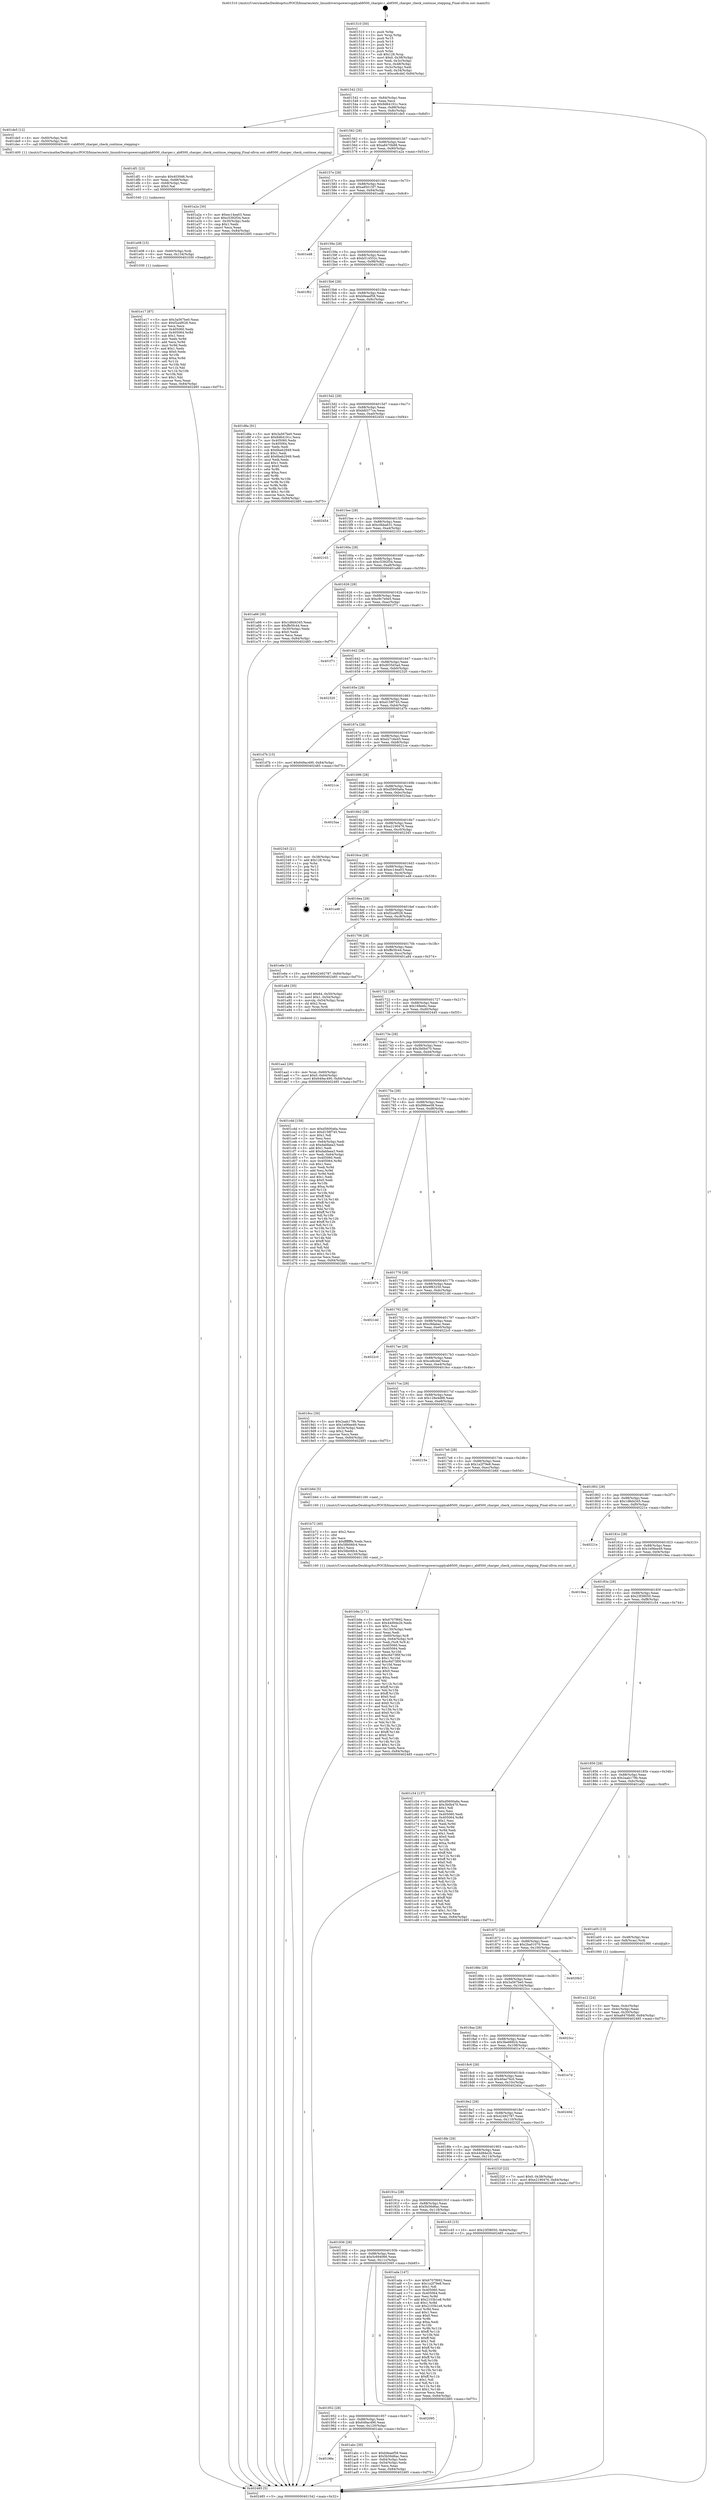 digraph "0x401510" {
  label = "0x401510 (/mnt/c/Users/mathe/Desktop/tcc/POCII/binaries/extr_linuxdriverspowersupplyab8500_charger.c_ab8500_charger_check_continue_stepping_Final-ollvm.out::main(0))"
  labelloc = "t"
  node[shape=record]

  Entry [label="",width=0.3,height=0.3,shape=circle,fillcolor=black,style=filled]
  "0x401542" [label="{
     0x401542 [32]\l
     | [instrs]\l
     &nbsp;&nbsp;0x401542 \<+6\>: mov -0x84(%rbp),%eax\l
     &nbsp;&nbsp;0x401548 \<+2\>: mov %eax,%ecx\l
     &nbsp;&nbsp;0x40154a \<+6\>: sub $0x9d64191c,%ecx\l
     &nbsp;&nbsp;0x401550 \<+6\>: mov %eax,-0x88(%rbp)\l
     &nbsp;&nbsp;0x401556 \<+6\>: mov %ecx,-0x8c(%rbp)\l
     &nbsp;&nbsp;0x40155c \<+6\>: je 0000000000401de5 \<main+0x8d5\>\l
  }"]
  "0x401de5" [label="{
     0x401de5 [12]\l
     | [instrs]\l
     &nbsp;&nbsp;0x401de5 \<+4\>: mov -0x60(%rbp),%rdi\l
     &nbsp;&nbsp;0x401de9 \<+3\>: mov -0x50(%rbp),%esi\l
     &nbsp;&nbsp;0x401dec \<+5\>: call 0000000000401400 \<ab8500_charger_check_continue_stepping\>\l
     | [calls]\l
     &nbsp;&nbsp;0x401400 \{1\} (/mnt/c/Users/mathe/Desktop/tcc/POCII/binaries/extr_linuxdriverspowersupplyab8500_charger.c_ab8500_charger_check_continue_stepping_Final-ollvm.out::ab8500_charger_check_continue_stepping)\l
  }"]
  "0x401562" [label="{
     0x401562 [28]\l
     | [instrs]\l
     &nbsp;&nbsp;0x401562 \<+5\>: jmp 0000000000401567 \<main+0x57\>\l
     &nbsp;&nbsp;0x401567 \<+6\>: mov -0x88(%rbp),%eax\l
     &nbsp;&nbsp;0x40156d \<+5\>: sub $0xa8470b88,%eax\l
     &nbsp;&nbsp;0x401572 \<+6\>: mov %eax,-0x90(%rbp)\l
     &nbsp;&nbsp;0x401578 \<+6\>: je 0000000000401a2a \<main+0x51a\>\l
  }"]
  Exit [label="",width=0.3,height=0.3,shape=circle,fillcolor=black,style=filled,peripheries=2]
  "0x401a2a" [label="{
     0x401a2a [30]\l
     | [instrs]\l
     &nbsp;&nbsp;0x401a2a \<+5\>: mov $0xec14ea03,%eax\l
     &nbsp;&nbsp;0x401a2f \<+5\>: mov $0xc5392f34,%ecx\l
     &nbsp;&nbsp;0x401a34 \<+3\>: mov -0x30(%rbp),%edx\l
     &nbsp;&nbsp;0x401a37 \<+3\>: cmp $0x1,%edx\l
     &nbsp;&nbsp;0x401a3a \<+3\>: cmovl %ecx,%eax\l
     &nbsp;&nbsp;0x401a3d \<+6\>: mov %eax,-0x84(%rbp)\l
     &nbsp;&nbsp;0x401a43 \<+5\>: jmp 0000000000402485 \<main+0xf75\>\l
  }"]
  "0x40157e" [label="{
     0x40157e [28]\l
     | [instrs]\l
     &nbsp;&nbsp;0x40157e \<+5\>: jmp 0000000000401583 \<main+0x73\>\l
     &nbsp;&nbsp;0x401583 \<+6\>: mov -0x88(%rbp),%eax\l
     &nbsp;&nbsp;0x401589 \<+5\>: sub $0xa85015f7,%eax\l
     &nbsp;&nbsp;0x40158e \<+6\>: mov %eax,-0x94(%rbp)\l
     &nbsp;&nbsp;0x401594 \<+6\>: je 0000000000401ed8 \<main+0x9c8\>\l
  }"]
  "0x401e17" [label="{
     0x401e17 [87]\l
     | [instrs]\l
     &nbsp;&nbsp;0x401e17 \<+5\>: mov $0x3a567be0,%eax\l
     &nbsp;&nbsp;0x401e1c \<+5\>: mov $0xf2a4f028,%esi\l
     &nbsp;&nbsp;0x401e21 \<+2\>: xor %ecx,%ecx\l
     &nbsp;&nbsp;0x401e23 \<+7\>: mov 0x405060,%edx\l
     &nbsp;&nbsp;0x401e2a \<+8\>: mov 0x405064,%r8d\l
     &nbsp;&nbsp;0x401e32 \<+3\>: sub $0x1,%ecx\l
     &nbsp;&nbsp;0x401e35 \<+3\>: mov %edx,%r9d\l
     &nbsp;&nbsp;0x401e38 \<+3\>: add %ecx,%r9d\l
     &nbsp;&nbsp;0x401e3b \<+4\>: imul %r9d,%edx\l
     &nbsp;&nbsp;0x401e3f \<+3\>: and $0x1,%edx\l
     &nbsp;&nbsp;0x401e42 \<+3\>: cmp $0x0,%edx\l
     &nbsp;&nbsp;0x401e45 \<+4\>: sete %r10b\l
     &nbsp;&nbsp;0x401e49 \<+4\>: cmp $0xa,%r8d\l
     &nbsp;&nbsp;0x401e4d \<+4\>: setl %r11b\l
     &nbsp;&nbsp;0x401e51 \<+3\>: mov %r10b,%bl\l
     &nbsp;&nbsp;0x401e54 \<+3\>: and %r11b,%bl\l
     &nbsp;&nbsp;0x401e57 \<+3\>: xor %r11b,%r10b\l
     &nbsp;&nbsp;0x401e5a \<+3\>: or %r10b,%bl\l
     &nbsp;&nbsp;0x401e5d \<+3\>: test $0x1,%bl\l
     &nbsp;&nbsp;0x401e60 \<+3\>: cmovne %esi,%eax\l
     &nbsp;&nbsp;0x401e63 \<+6\>: mov %eax,-0x84(%rbp)\l
     &nbsp;&nbsp;0x401e69 \<+5\>: jmp 0000000000402485 \<main+0xf75\>\l
  }"]
  "0x401ed8" [label="{
     0x401ed8\l
  }", style=dashed]
  "0x40159a" [label="{
     0x40159a [28]\l
     | [instrs]\l
     &nbsp;&nbsp;0x40159a \<+5\>: jmp 000000000040159f \<main+0x8f\>\l
     &nbsp;&nbsp;0x40159f \<+6\>: mov -0x88(%rbp),%eax\l
     &nbsp;&nbsp;0x4015a5 \<+5\>: sub $0xb514552c,%eax\l
     &nbsp;&nbsp;0x4015aa \<+6\>: mov %eax,-0x98(%rbp)\l
     &nbsp;&nbsp;0x4015b0 \<+6\>: je 0000000000401f62 \<main+0xa52\>\l
  }"]
  "0x401e08" [label="{
     0x401e08 [15]\l
     | [instrs]\l
     &nbsp;&nbsp;0x401e08 \<+4\>: mov -0x60(%rbp),%rdi\l
     &nbsp;&nbsp;0x401e0c \<+6\>: mov %eax,-0x134(%rbp)\l
     &nbsp;&nbsp;0x401e12 \<+5\>: call 0000000000401030 \<free@plt\>\l
     | [calls]\l
     &nbsp;&nbsp;0x401030 \{1\} (unknown)\l
  }"]
  "0x401f62" [label="{
     0x401f62\l
  }", style=dashed]
  "0x4015b6" [label="{
     0x4015b6 [28]\l
     | [instrs]\l
     &nbsp;&nbsp;0x4015b6 \<+5\>: jmp 00000000004015bb \<main+0xab\>\l
     &nbsp;&nbsp;0x4015bb \<+6\>: mov -0x88(%rbp),%eax\l
     &nbsp;&nbsp;0x4015c1 \<+5\>: sub $0xb9eaef58,%eax\l
     &nbsp;&nbsp;0x4015c6 \<+6\>: mov %eax,-0x9c(%rbp)\l
     &nbsp;&nbsp;0x4015cc \<+6\>: je 0000000000401d8a \<main+0x87a\>\l
  }"]
  "0x401df1" [label="{
     0x401df1 [23]\l
     | [instrs]\l
     &nbsp;&nbsp;0x401df1 \<+10\>: movabs $0x4030d6,%rdi\l
     &nbsp;&nbsp;0x401dfb \<+3\>: mov %eax,-0x68(%rbp)\l
     &nbsp;&nbsp;0x401dfe \<+3\>: mov -0x68(%rbp),%esi\l
     &nbsp;&nbsp;0x401e01 \<+2\>: mov $0x0,%al\l
     &nbsp;&nbsp;0x401e03 \<+5\>: call 0000000000401040 \<printf@plt\>\l
     | [calls]\l
     &nbsp;&nbsp;0x401040 \{1\} (unknown)\l
  }"]
  "0x401d8a" [label="{
     0x401d8a [91]\l
     | [instrs]\l
     &nbsp;&nbsp;0x401d8a \<+5\>: mov $0x3a567be0,%eax\l
     &nbsp;&nbsp;0x401d8f \<+5\>: mov $0x9d64191c,%ecx\l
     &nbsp;&nbsp;0x401d94 \<+7\>: mov 0x405060,%edx\l
     &nbsp;&nbsp;0x401d9b \<+7\>: mov 0x405064,%esi\l
     &nbsp;&nbsp;0x401da2 \<+2\>: mov %edx,%edi\l
     &nbsp;&nbsp;0x401da4 \<+6\>: sub $0x6beb2949,%edi\l
     &nbsp;&nbsp;0x401daa \<+3\>: sub $0x1,%edi\l
     &nbsp;&nbsp;0x401dad \<+6\>: add $0x6beb2949,%edi\l
     &nbsp;&nbsp;0x401db3 \<+3\>: imul %edi,%edx\l
     &nbsp;&nbsp;0x401db6 \<+3\>: and $0x1,%edx\l
     &nbsp;&nbsp;0x401db9 \<+3\>: cmp $0x0,%edx\l
     &nbsp;&nbsp;0x401dbc \<+4\>: sete %r8b\l
     &nbsp;&nbsp;0x401dc0 \<+3\>: cmp $0xa,%esi\l
     &nbsp;&nbsp;0x401dc3 \<+4\>: setl %r9b\l
     &nbsp;&nbsp;0x401dc7 \<+3\>: mov %r8b,%r10b\l
     &nbsp;&nbsp;0x401dca \<+3\>: and %r9b,%r10b\l
     &nbsp;&nbsp;0x401dcd \<+3\>: xor %r9b,%r8b\l
     &nbsp;&nbsp;0x401dd0 \<+3\>: or %r8b,%r10b\l
     &nbsp;&nbsp;0x401dd3 \<+4\>: test $0x1,%r10b\l
     &nbsp;&nbsp;0x401dd7 \<+3\>: cmovne %ecx,%eax\l
     &nbsp;&nbsp;0x401dda \<+6\>: mov %eax,-0x84(%rbp)\l
     &nbsp;&nbsp;0x401de0 \<+5\>: jmp 0000000000402485 \<main+0xf75\>\l
  }"]
  "0x4015d2" [label="{
     0x4015d2 [28]\l
     | [instrs]\l
     &nbsp;&nbsp;0x4015d2 \<+5\>: jmp 00000000004015d7 \<main+0xc7\>\l
     &nbsp;&nbsp;0x4015d7 \<+6\>: mov -0x88(%rbp),%eax\l
     &nbsp;&nbsp;0x4015dd \<+5\>: sub $0xbfd377ca,%eax\l
     &nbsp;&nbsp;0x4015e2 \<+6\>: mov %eax,-0xa0(%rbp)\l
     &nbsp;&nbsp;0x4015e8 \<+6\>: je 0000000000402454 \<main+0xf44\>\l
  }"]
  "0x401b9a" [label="{
     0x401b9a [171]\l
     | [instrs]\l
     &nbsp;&nbsp;0x401b9a \<+5\>: mov $0x6707f692,%ecx\l
     &nbsp;&nbsp;0x401b9f \<+5\>: mov $0x44d94e2b,%edx\l
     &nbsp;&nbsp;0x401ba4 \<+3\>: mov $0x1,%sil\l
     &nbsp;&nbsp;0x401ba7 \<+6\>: mov -0x130(%rbp),%edi\l
     &nbsp;&nbsp;0x401bad \<+3\>: imul %eax,%edi\l
     &nbsp;&nbsp;0x401bb0 \<+4\>: mov -0x60(%rbp),%r8\l
     &nbsp;&nbsp;0x401bb4 \<+4\>: movslq -0x64(%rbp),%r9\l
     &nbsp;&nbsp;0x401bb8 \<+4\>: mov %edi,(%r8,%r9,4)\l
     &nbsp;&nbsp;0x401bbc \<+7\>: mov 0x405060,%eax\l
     &nbsp;&nbsp;0x401bc3 \<+7\>: mov 0x405064,%edi\l
     &nbsp;&nbsp;0x401bca \<+3\>: mov %eax,%r10d\l
     &nbsp;&nbsp;0x401bcd \<+7\>: sub $0xc6d73f0f,%r10d\l
     &nbsp;&nbsp;0x401bd4 \<+4\>: sub $0x1,%r10d\l
     &nbsp;&nbsp;0x401bd8 \<+7\>: add $0xc6d73f0f,%r10d\l
     &nbsp;&nbsp;0x401bdf \<+4\>: imul %r10d,%eax\l
     &nbsp;&nbsp;0x401be3 \<+3\>: and $0x1,%eax\l
     &nbsp;&nbsp;0x401be6 \<+3\>: cmp $0x0,%eax\l
     &nbsp;&nbsp;0x401be9 \<+4\>: sete %r11b\l
     &nbsp;&nbsp;0x401bed \<+3\>: cmp $0xa,%edi\l
     &nbsp;&nbsp;0x401bf0 \<+3\>: setl %bl\l
     &nbsp;&nbsp;0x401bf3 \<+3\>: mov %r11b,%r14b\l
     &nbsp;&nbsp;0x401bf6 \<+4\>: xor $0xff,%r14b\l
     &nbsp;&nbsp;0x401bfa \<+3\>: mov %bl,%r15b\l
     &nbsp;&nbsp;0x401bfd \<+4\>: xor $0xff,%r15b\l
     &nbsp;&nbsp;0x401c01 \<+4\>: xor $0x0,%sil\l
     &nbsp;&nbsp;0x401c05 \<+3\>: mov %r14b,%r12b\l
     &nbsp;&nbsp;0x401c08 \<+4\>: and $0x0,%r12b\l
     &nbsp;&nbsp;0x401c0c \<+3\>: and %sil,%r11b\l
     &nbsp;&nbsp;0x401c0f \<+3\>: mov %r15b,%r13b\l
     &nbsp;&nbsp;0x401c12 \<+4\>: and $0x0,%r13b\l
     &nbsp;&nbsp;0x401c16 \<+3\>: and %sil,%bl\l
     &nbsp;&nbsp;0x401c19 \<+3\>: or %r11b,%r12b\l
     &nbsp;&nbsp;0x401c1c \<+3\>: or %bl,%r13b\l
     &nbsp;&nbsp;0x401c1f \<+3\>: xor %r13b,%r12b\l
     &nbsp;&nbsp;0x401c22 \<+3\>: or %r15b,%r14b\l
     &nbsp;&nbsp;0x401c25 \<+4\>: xor $0xff,%r14b\l
     &nbsp;&nbsp;0x401c29 \<+4\>: or $0x0,%sil\l
     &nbsp;&nbsp;0x401c2d \<+3\>: and %sil,%r14b\l
     &nbsp;&nbsp;0x401c30 \<+3\>: or %r14b,%r12b\l
     &nbsp;&nbsp;0x401c33 \<+4\>: test $0x1,%r12b\l
     &nbsp;&nbsp;0x401c37 \<+3\>: cmovne %edx,%ecx\l
     &nbsp;&nbsp;0x401c3a \<+6\>: mov %ecx,-0x84(%rbp)\l
     &nbsp;&nbsp;0x401c40 \<+5\>: jmp 0000000000402485 \<main+0xf75\>\l
  }"]
  "0x402454" [label="{
     0x402454\l
  }", style=dashed]
  "0x4015ee" [label="{
     0x4015ee [28]\l
     | [instrs]\l
     &nbsp;&nbsp;0x4015ee \<+5\>: jmp 00000000004015f3 \<main+0xe3\>\l
     &nbsp;&nbsp;0x4015f3 \<+6\>: mov -0x88(%rbp),%eax\l
     &nbsp;&nbsp;0x4015f9 \<+5\>: sub $0xc0bba631,%eax\l
     &nbsp;&nbsp;0x4015fe \<+6\>: mov %eax,-0xa4(%rbp)\l
     &nbsp;&nbsp;0x401604 \<+6\>: je 0000000000402103 \<main+0xbf3\>\l
  }"]
  "0x401b72" [label="{
     0x401b72 [40]\l
     | [instrs]\l
     &nbsp;&nbsp;0x401b72 \<+5\>: mov $0x2,%ecx\l
     &nbsp;&nbsp;0x401b77 \<+1\>: cltd\l
     &nbsp;&nbsp;0x401b78 \<+2\>: idiv %ecx\l
     &nbsp;&nbsp;0x401b7a \<+6\>: imul $0xfffffffe,%edx,%ecx\l
     &nbsp;&nbsp;0x401b80 \<+6\>: sub $0x58b06fc4,%ecx\l
     &nbsp;&nbsp;0x401b86 \<+3\>: add $0x1,%ecx\l
     &nbsp;&nbsp;0x401b89 \<+6\>: add $0x58b06fc4,%ecx\l
     &nbsp;&nbsp;0x401b8f \<+6\>: mov %ecx,-0x130(%rbp)\l
     &nbsp;&nbsp;0x401b95 \<+5\>: call 0000000000401160 \<next_i\>\l
     | [calls]\l
     &nbsp;&nbsp;0x401160 \{1\} (/mnt/c/Users/mathe/Desktop/tcc/POCII/binaries/extr_linuxdriverspowersupplyab8500_charger.c_ab8500_charger_check_continue_stepping_Final-ollvm.out::next_i)\l
  }"]
  "0x402103" [label="{
     0x402103\l
  }", style=dashed]
  "0x40160a" [label="{
     0x40160a [28]\l
     | [instrs]\l
     &nbsp;&nbsp;0x40160a \<+5\>: jmp 000000000040160f \<main+0xff\>\l
     &nbsp;&nbsp;0x40160f \<+6\>: mov -0x88(%rbp),%eax\l
     &nbsp;&nbsp;0x401615 \<+5\>: sub $0xc5392f34,%eax\l
     &nbsp;&nbsp;0x40161a \<+6\>: mov %eax,-0xa8(%rbp)\l
     &nbsp;&nbsp;0x401620 \<+6\>: je 0000000000401a66 \<main+0x556\>\l
  }"]
  "0x40196e" [label="{
     0x40196e\l
  }", style=dashed]
  "0x401a66" [label="{
     0x401a66 [30]\l
     | [instrs]\l
     &nbsp;&nbsp;0x401a66 \<+5\>: mov $0x1d8d4345,%eax\l
     &nbsp;&nbsp;0x401a6b \<+5\>: mov $0xffe5fc44,%ecx\l
     &nbsp;&nbsp;0x401a70 \<+3\>: mov -0x30(%rbp),%edx\l
     &nbsp;&nbsp;0x401a73 \<+3\>: cmp $0x0,%edx\l
     &nbsp;&nbsp;0x401a76 \<+3\>: cmove %ecx,%eax\l
     &nbsp;&nbsp;0x401a79 \<+6\>: mov %eax,-0x84(%rbp)\l
     &nbsp;&nbsp;0x401a7f \<+5\>: jmp 0000000000402485 \<main+0xf75\>\l
  }"]
  "0x401626" [label="{
     0x401626 [28]\l
     | [instrs]\l
     &nbsp;&nbsp;0x401626 \<+5\>: jmp 000000000040162b \<main+0x11b\>\l
     &nbsp;&nbsp;0x40162b \<+6\>: mov -0x88(%rbp),%eax\l
     &nbsp;&nbsp;0x401631 \<+5\>: sub $0xc9c7e0e5,%eax\l
     &nbsp;&nbsp;0x401636 \<+6\>: mov %eax,-0xac(%rbp)\l
     &nbsp;&nbsp;0x40163c \<+6\>: je 0000000000401f71 \<main+0xa61\>\l
  }"]
  "0x401abc" [label="{
     0x401abc [30]\l
     | [instrs]\l
     &nbsp;&nbsp;0x401abc \<+5\>: mov $0xb9eaef58,%eax\l
     &nbsp;&nbsp;0x401ac1 \<+5\>: mov $0x5b56d6ac,%ecx\l
     &nbsp;&nbsp;0x401ac6 \<+3\>: mov -0x64(%rbp),%edx\l
     &nbsp;&nbsp;0x401ac9 \<+3\>: cmp -0x54(%rbp),%edx\l
     &nbsp;&nbsp;0x401acc \<+3\>: cmovl %ecx,%eax\l
     &nbsp;&nbsp;0x401acf \<+6\>: mov %eax,-0x84(%rbp)\l
     &nbsp;&nbsp;0x401ad5 \<+5\>: jmp 0000000000402485 \<main+0xf75\>\l
  }"]
  "0x401f71" [label="{
     0x401f71\l
  }", style=dashed]
  "0x401642" [label="{
     0x401642 [28]\l
     | [instrs]\l
     &nbsp;&nbsp;0x401642 \<+5\>: jmp 0000000000401647 \<main+0x137\>\l
     &nbsp;&nbsp;0x401647 \<+6\>: mov -0x88(%rbp),%eax\l
     &nbsp;&nbsp;0x40164d \<+5\>: sub $0xd035d3ad,%eax\l
     &nbsp;&nbsp;0x401652 \<+6\>: mov %eax,-0xb0(%rbp)\l
     &nbsp;&nbsp;0x401658 \<+6\>: je 0000000000402320 \<main+0xe10\>\l
  }"]
  "0x401952" [label="{
     0x401952 [28]\l
     | [instrs]\l
     &nbsp;&nbsp;0x401952 \<+5\>: jmp 0000000000401957 \<main+0x447\>\l
     &nbsp;&nbsp;0x401957 \<+6\>: mov -0x88(%rbp),%eax\l
     &nbsp;&nbsp;0x40195d \<+5\>: sub $0x649ac490,%eax\l
     &nbsp;&nbsp;0x401962 \<+6\>: mov %eax,-0x120(%rbp)\l
     &nbsp;&nbsp;0x401968 \<+6\>: je 0000000000401abc \<main+0x5ac\>\l
  }"]
  "0x402320" [label="{
     0x402320\l
  }", style=dashed]
  "0x40165e" [label="{
     0x40165e [28]\l
     | [instrs]\l
     &nbsp;&nbsp;0x40165e \<+5\>: jmp 0000000000401663 \<main+0x153\>\l
     &nbsp;&nbsp;0x401663 \<+6\>: mov -0x88(%rbp),%eax\l
     &nbsp;&nbsp;0x401669 \<+5\>: sub $0xd158f745,%eax\l
     &nbsp;&nbsp;0x40166e \<+6\>: mov %eax,-0xb4(%rbp)\l
     &nbsp;&nbsp;0x401674 \<+6\>: je 0000000000401d7b \<main+0x86b\>\l
  }"]
  "0x402095" [label="{
     0x402095\l
  }", style=dashed]
  "0x401d7b" [label="{
     0x401d7b [15]\l
     | [instrs]\l
     &nbsp;&nbsp;0x401d7b \<+10\>: movl $0x649ac490,-0x84(%rbp)\l
     &nbsp;&nbsp;0x401d85 \<+5\>: jmp 0000000000402485 \<main+0xf75\>\l
  }"]
  "0x40167a" [label="{
     0x40167a [28]\l
     | [instrs]\l
     &nbsp;&nbsp;0x40167a \<+5\>: jmp 000000000040167f \<main+0x16f\>\l
     &nbsp;&nbsp;0x40167f \<+6\>: mov -0x88(%rbp),%eax\l
     &nbsp;&nbsp;0x401685 \<+5\>: sub $0xd27c6e45,%eax\l
     &nbsp;&nbsp;0x40168a \<+6\>: mov %eax,-0xb8(%rbp)\l
     &nbsp;&nbsp;0x401690 \<+6\>: je 00000000004021ce \<main+0xcbe\>\l
  }"]
  "0x401936" [label="{
     0x401936 [28]\l
     | [instrs]\l
     &nbsp;&nbsp;0x401936 \<+5\>: jmp 000000000040193b \<main+0x42b\>\l
     &nbsp;&nbsp;0x40193b \<+6\>: mov -0x88(%rbp),%eax\l
     &nbsp;&nbsp;0x401941 \<+5\>: sub $0x5c694066,%eax\l
     &nbsp;&nbsp;0x401946 \<+6\>: mov %eax,-0x11c(%rbp)\l
     &nbsp;&nbsp;0x40194c \<+6\>: je 0000000000402095 \<main+0xb85\>\l
  }"]
  "0x4021ce" [label="{
     0x4021ce\l
  }", style=dashed]
  "0x401696" [label="{
     0x401696 [28]\l
     | [instrs]\l
     &nbsp;&nbsp;0x401696 \<+5\>: jmp 000000000040169b \<main+0x18b\>\l
     &nbsp;&nbsp;0x40169b \<+6\>: mov -0x88(%rbp),%eax\l
     &nbsp;&nbsp;0x4016a1 \<+5\>: sub $0xd5600a6a,%eax\l
     &nbsp;&nbsp;0x4016a6 \<+6\>: mov %eax,-0xbc(%rbp)\l
     &nbsp;&nbsp;0x4016ac \<+6\>: je 00000000004023aa \<main+0xe9a\>\l
  }"]
  "0x401ada" [label="{
     0x401ada [147]\l
     | [instrs]\l
     &nbsp;&nbsp;0x401ada \<+5\>: mov $0x6707f692,%eax\l
     &nbsp;&nbsp;0x401adf \<+5\>: mov $0x1a2f79e8,%ecx\l
     &nbsp;&nbsp;0x401ae4 \<+2\>: mov $0x1,%dl\l
     &nbsp;&nbsp;0x401ae6 \<+7\>: mov 0x405060,%esi\l
     &nbsp;&nbsp;0x401aed \<+7\>: mov 0x405064,%edi\l
     &nbsp;&nbsp;0x401af4 \<+3\>: mov %esi,%r8d\l
     &nbsp;&nbsp;0x401af7 \<+7\>: add $0x2103b1e8,%r8d\l
     &nbsp;&nbsp;0x401afe \<+4\>: sub $0x1,%r8d\l
     &nbsp;&nbsp;0x401b02 \<+7\>: sub $0x2103b1e8,%r8d\l
     &nbsp;&nbsp;0x401b09 \<+4\>: imul %r8d,%esi\l
     &nbsp;&nbsp;0x401b0d \<+3\>: and $0x1,%esi\l
     &nbsp;&nbsp;0x401b10 \<+3\>: cmp $0x0,%esi\l
     &nbsp;&nbsp;0x401b13 \<+4\>: sete %r9b\l
     &nbsp;&nbsp;0x401b17 \<+3\>: cmp $0xa,%edi\l
     &nbsp;&nbsp;0x401b1a \<+4\>: setl %r10b\l
     &nbsp;&nbsp;0x401b1e \<+3\>: mov %r9b,%r11b\l
     &nbsp;&nbsp;0x401b21 \<+4\>: xor $0xff,%r11b\l
     &nbsp;&nbsp;0x401b25 \<+3\>: mov %r10b,%bl\l
     &nbsp;&nbsp;0x401b28 \<+3\>: xor $0xff,%bl\l
     &nbsp;&nbsp;0x401b2b \<+3\>: xor $0x1,%dl\l
     &nbsp;&nbsp;0x401b2e \<+3\>: mov %r11b,%r14b\l
     &nbsp;&nbsp;0x401b31 \<+4\>: and $0xff,%r14b\l
     &nbsp;&nbsp;0x401b35 \<+3\>: and %dl,%r9b\l
     &nbsp;&nbsp;0x401b38 \<+3\>: mov %bl,%r15b\l
     &nbsp;&nbsp;0x401b3b \<+4\>: and $0xff,%r15b\l
     &nbsp;&nbsp;0x401b3f \<+3\>: and %dl,%r10b\l
     &nbsp;&nbsp;0x401b42 \<+3\>: or %r9b,%r14b\l
     &nbsp;&nbsp;0x401b45 \<+3\>: or %r10b,%r15b\l
     &nbsp;&nbsp;0x401b48 \<+3\>: xor %r15b,%r14b\l
     &nbsp;&nbsp;0x401b4b \<+3\>: or %bl,%r11b\l
     &nbsp;&nbsp;0x401b4e \<+4\>: xor $0xff,%r11b\l
     &nbsp;&nbsp;0x401b52 \<+3\>: or $0x1,%dl\l
     &nbsp;&nbsp;0x401b55 \<+3\>: and %dl,%r11b\l
     &nbsp;&nbsp;0x401b58 \<+3\>: or %r11b,%r14b\l
     &nbsp;&nbsp;0x401b5b \<+4\>: test $0x1,%r14b\l
     &nbsp;&nbsp;0x401b5f \<+3\>: cmovne %ecx,%eax\l
     &nbsp;&nbsp;0x401b62 \<+6\>: mov %eax,-0x84(%rbp)\l
     &nbsp;&nbsp;0x401b68 \<+5\>: jmp 0000000000402485 \<main+0xf75\>\l
  }"]
  "0x4023aa" [label="{
     0x4023aa\l
  }", style=dashed]
  "0x4016b2" [label="{
     0x4016b2 [28]\l
     | [instrs]\l
     &nbsp;&nbsp;0x4016b2 \<+5\>: jmp 00000000004016b7 \<main+0x1a7\>\l
     &nbsp;&nbsp;0x4016b7 \<+6\>: mov -0x88(%rbp),%eax\l
     &nbsp;&nbsp;0x4016bd \<+5\>: sub $0xe2190476,%eax\l
     &nbsp;&nbsp;0x4016c2 \<+6\>: mov %eax,-0xc0(%rbp)\l
     &nbsp;&nbsp;0x4016c8 \<+6\>: je 0000000000402345 \<main+0xe35\>\l
  }"]
  "0x40191a" [label="{
     0x40191a [28]\l
     | [instrs]\l
     &nbsp;&nbsp;0x40191a \<+5\>: jmp 000000000040191f \<main+0x40f\>\l
     &nbsp;&nbsp;0x40191f \<+6\>: mov -0x88(%rbp),%eax\l
     &nbsp;&nbsp;0x401925 \<+5\>: sub $0x5b56d6ac,%eax\l
     &nbsp;&nbsp;0x40192a \<+6\>: mov %eax,-0x118(%rbp)\l
     &nbsp;&nbsp;0x401930 \<+6\>: je 0000000000401ada \<main+0x5ca\>\l
  }"]
  "0x402345" [label="{
     0x402345 [21]\l
     | [instrs]\l
     &nbsp;&nbsp;0x402345 \<+3\>: mov -0x38(%rbp),%eax\l
     &nbsp;&nbsp;0x402348 \<+7\>: add $0x128,%rsp\l
     &nbsp;&nbsp;0x40234f \<+1\>: pop %rbx\l
     &nbsp;&nbsp;0x402350 \<+2\>: pop %r12\l
     &nbsp;&nbsp;0x402352 \<+2\>: pop %r13\l
     &nbsp;&nbsp;0x402354 \<+2\>: pop %r14\l
     &nbsp;&nbsp;0x402356 \<+2\>: pop %r15\l
     &nbsp;&nbsp;0x402358 \<+1\>: pop %rbp\l
     &nbsp;&nbsp;0x402359 \<+1\>: ret\l
  }"]
  "0x4016ce" [label="{
     0x4016ce [28]\l
     | [instrs]\l
     &nbsp;&nbsp;0x4016ce \<+5\>: jmp 00000000004016d3 \<main+0x1c3\>\l
     &nbsp;&nbsp;0x4016d3 \<+6\>: mov -0x88(%rbp),%eax\l
     &nbsp;&nbsp;0x4016d9 \<+5\>: sub $0xec14ea03,%eax\l
     &nbsp;&nbsp;0x4016de \<+6\>: mov %eax,-0xc4(%rbp)\l
     &nbsp;&nbsp;0x4016e4 \<+6\>: je 0000000000401a48 \<main+0x538\>\l
  }"]
  "0x401c45" [label="{
     0x401c45 [15]\l
     | [instrs]\l
     &nbsp;&nbsp;0x401c45 \<+10\>: movl $0x23f38050,-0x84(%rbp)\l
     &nbsp;&nbsp;0x401c4f \<+5\>: jmp 0000000000402485 \<main+0xf75\>\l
  }"]
  "0x401a48" [label="{
     0x401a48\l
  }", style=dashed]
  "0x4016ea" [label="{
     0x4016ea [28]\l
     | [instrs]\l
     &nbsp;&nbsp;0x4016ea \<+5\>: jmp 00000000004016ef \<main+0x1df\>\l
     &nbsp;&nbsp;0x4016ef \<+6\>: mov -0x88(%rbp),%eax\l
     &nbsp;&nbsp;0x4016f5 \<+5\>: sub $0xf2a4f028,%eax\l
     &nbsp;&nbsp;0x4016fa \<+6\>: mov %eax,-0xc8(%rbp)\l
     &nbsp;&nbsp;0x401700 \<+6\>: je 0000000000401e6e \<main+0x95e\>\l
  }"]
  "0x4018fe" [label="{
     0x4018fe [28]\l
     | [instrs]\l
     &nbsp;&nbsp;0x4018fe \<+5\>: jmp 0000000000401903 \<main+0x3f3\>\l
     &nbsp;&nbsp;0x401903 \<+6\>: mov -0x88(%rbp),%eax\l
     &nbsp;&nbsp;0x401909 \<+5\>: sub $0x44d94e2b,%eax\l
     &nbsp;&nbsp;0x40190e \<+6\>: mov %eax,-0x114(%rbp)\l
     &nbsp;&nbsp;0x401914 \<+6\>: je 0000000000401c45 \<main+0x735\>\l
  }"]
  "0x401e6e" [label="{
     0x401e6e [15]\l
     | [instrs]\l
     &nbsp;&nbsp;0x401e6e \<+10\>: movl $0x42492787,-0x84(%rbp)\l
     &nbsp;&nbsp;0x401e78 \<+5\>: jmp 0000000000402485 \<main+0xf75\>\l
  }"]
  "0x401706" [label="{
     0x401706 [28]\l
     | [instrs]\l
     &nbsp;&nbsp;0x401706 \<+5\>: jmp 000000000040170b \<main+0x1fb\>\l
     &nbsp;&nbsp;0x40170b \<+6\>: mov -0x88(%rbp),%eax\l
     &nbsp;&nbsp;0x401711 \<+5\>: sub $0xffe5fc44,%eax\l
     &nbsp;&nbsp;0x401716 \<+6\>: mov %eax,-0xcc(%rbp)\l
     &nbsp;&nbsp;0x40171c \<+6\>: je 0000000000401a84 \<main+0x574\>\l
  }"]
  "0x40232f" [label="{
     0x40232f [22]\l
     | [instrs]\l
     &nbsp;&nbsp;0x40232f \<+7\>: movl $0x0,-0x38(%rbp)\l
     &nbsp;&nbsp;0x402336 \<+10\>: movl $0xe2190476,-0x84(%rbp)\l
     &nbsp;&nbsp;0x402340 \<+5\>: jmp 0000000000402485 \<main+0xf75\>\l
  }"]
  "0x401a84" [label="{
     0x401a84 [30]\l
     | [instrs]\l
     &nbsp;&nbsp;0x401a84 \<+7\>: movl $0x64,-0x50(%rbp)\l
     &nbsp;&nbsp;0x401a8b \<+7\>: movl $0x1,-0x54(%rbp)\l
     &nbsp;&nbsp;0x401a92 \<+4\>: movslq -0x54(%rbp),%rax\l
     &nbsp;&nbsp;0x401a96 \<+4\>: shl $0x2,%rax\l
     &nbsp;&nbsp;0x401a9a \<+3\>: mov %rax,%rdi\l
     &nbsp;&nbsp;0x401a9d \<+5\>: call 0000000000401050 \<malloc@plt\>\l
     | [calls]\l
     &nbsp;&nbsp;0x401050 \{1\} (unknown)\l
  }"]
  "0x401722" [label="{
     0x401722 [28]\l
     | [instrs]\l
     &nbsp;&nbsp;0x401722 \<+5\>: jmp 0000000000401727 \<main+0x217\>\l
     &nbsp;&nbsp;0x401727 \<+6\>: mov -0x88(%rbp),%eax\l
     &nbsp;&nbsp;0x40172d \<+5\>: sub $0x16fee6c,%eax\l
     &nbsp;&nbsp;0x401732 \<+6\>: mov %eax,-0xd0(%rbp)\l
     &nbsp;&nbsp;0x401738 \<+6\>: je 0000000000402445 \<main+0xf35\>\l
  }"]
  "0x4018e2" [label="{
     0x4018e2 [28]\l
     | [instrs]\l
     &nbsp;&nbsp;0x4018e2 \<+5\>: jmp 00000000004018e7 \<main+0x3d7\>\l
     &nbsp;&nbsp;0x4018e7 \<+6\>: mov -0x88(%rbp),%eax\l
     &nbsp;&nbsp;0x4018ed \<+5\>: sub $0x42492787,%eax\l
     &nbsp;&nbsp;0x4018f2 \<+6\>: mov %eax,-0x110(%rbp)\l
     &nbsp;&nbsp;0x4018f8 \<+6\>: je 000000000040232f \<main+0xe1f\>\l
  }"]
  "0x402445" [label="{
     0x402445\l
  }", style=dashed]
  "0x40173e" [label="{
     0x40173e [28]\l
     | [instrs]\l
     &nbsp;&nbsp;0x40173e \<+5\>: jmp 0000000000401743 \<main+0x233\>\l
     &nbsp;&nbsp;0x401743 \<+6\>: mov -0x88(%rbp),%eax\l
     &nbsp;&nbsp;0x401749 \<+5\>: sub $0x3b0b470,%eax\l
     &nbsp;&nbsp;0x40174e \<+6\>: mov %eax,-0xd4(%rbp)\l
     &nbsp;&nbsp;0x401754 \<+6\>: je 0000000000401cdd \<main+0x7cd\>\l
  }"]
  "0x40240d" [label="{
     0x40240d\l
  }", style=dashed]
  "0x401cdd" [label="{
     0x401cdd [158]\l
     | [instrs]\l
     &nbsp;&nbsp;0x401cdd \<+5\>: mov $0xd5600a6a,%eax\l
     &nbsp;&nbsp;0x401ce2 \<+5\>: mov $0xd158f745,%ecx\l
     &nbsp;&nbsp;0x401ce7 \<+2\>: mov $0x1,%dl\l
     &nbsp;&nbsp;0x401ce9 \<+2\>: xor %esi,%esi\l
     &nbsp;&nbsp;0x401ceb \<+3\>: mov -0x64(%rbp),%edi\l
     &nbsp;&nbsp;0x401cee \<+6\>: sub $0xdabfaea3,%edi\l
     &nbsp;&nbsp;0x401cf4 \<+3\>: add $0x1,%edi\l
     &nbsp;&nbsp;0x401cf7 \<+6\>: add $0xdabfaea3,%edi\l
     &nbsp;&nbsp;0x401cfd \<+3\>: mov %edi,-0x64(%rbp)\l
     &nbsp;&nbsp;0x401d00 \<+7\>: mov 0x405060,%edi\l
     &nbsp;&nbsp;0x401d07 \<+8\>: mov 0x405064,%r8d\l
     &nbsp;&nbsp;0x401d0f \<+3\>: sub $0x1,%esi\l
     &nbsp;&nbsp;0x401d12 \<+3\>: mov %edi,%r9d\l
     &nbsp;&nbsp;0x401d15 \<+3\>: add %esi,%r9d\l
     &nbsp;&nbsp;0x401d18 \<+4\>: imul %r9d,%edi\l
     &nbsp;&nbsp;0x401d1c \<+3\>: and $0x1,%edi\l
     &nbsp;&nbsp;0x401d1f \<+3\>: cmp $0x0,%edi\l
     &nbsp;&nbsp;0x401d22 \<+4\>: sete %r10b\l
     &nbsp;&nbsp;0x401d26 \<+4\>: cmp $0xa,%r8d\l
     &nbsp;&nbsp;0x401d2a \<+4\>: setl %r11b\l
     &nbsp;&nbsp;0x401d2e \<+3\>: mov %r10b,%bl\l
     &nbsp;&nbsp;0x401d31 \<+3\>: xor $0xff,%bl\l
     &nbsp;&nbsp;0x401d34 \<+3\>: mov %r11b,%r14b\l
     &nbsp;&nbsp;0x401d37 \<+4\>: xor $0xff,%r14b\l
     &nbsp;&nbsp;0x401d3b \<+3\>: xor $0x1,%dl\l
     &nbsp;&nbsp;0x401d3e \<+3\>: mov %bl,%r15b\l
     &nbsp;&nbsp;0x401d41 \<+4\>: and $0xff,%r15b\l
     &nbsp;&nbsp;0x401d45 \<+3\>: and %dl,%r10b\l
     &nbsp;&nbsp;0x401d48 \<+3\>: mov %r14b,%r12b\l
     &nbsp;&nbsp;0x401d4b \<+4\>: and $0xff,%r12b\l
     &nbsp;&nbsp;0x401d4f \<+3\>: and %dl,%r11b\l
     &nbsp;&nbsp;0x401d52 \<+3\>: or %r10b,%r15b\l
     &nbsp;&nbsp;0x401d55 \<+3\>: or %r11b,%r12b\l
     &nbsp;&nbsp;0x401d58 \<+3\>: xor %r12b,%r15b\l
     &nbsp;&nbsp;0x401d5b \<+3\>: or %r14b,%bl\l
     &nbsp;&nbsp;0x401d5e \<+3\>: xor $0xff,%bl\l
     &nbsp;&nbsp;0x401d61 \<+3\>: or $0x1,%dl\l
     &nbsp;&nbsp;0x401d64 \<+2\>: and %dl,%bl\l
     &nbsp;&nbsp;0x401d66 \<+3\>: or %bl,%r15b\l
     &nbsp;&nbsp;0x401d69 \<+4\>: test $0x1,%r15b\l
     &nbsp;&nbsp;0x401d6d \<+3\>: cmovne %ecx,%eax\l
     &nbsp;&nbsp;0x401d70 \<+6\>: mov %eax,-0x84(%rbp)\l
     &nbsp;&nbsp;0x401d76 \<+5\>: jmp 0000000000402485 \<main+0xf75\>\l
  }"]
  "0x40175a" [label="{
     0x40175a [28]\l
     | [instrs]\l
     &nbsp;&nbsp;0x40175a \<+5\>: jmp 000000000040175f \<main+0x24f\>\l
     &nbsp;&nbsp;0x40175f \<+6\>: mov -0x88(%rbp),%eax\l
     &nbsp;&nbsp;0x401765 \<+5\>: sub $0x886ee08,%eax\l
     &nbsp;&nbsp;0x40176a \<+6\>: mov %eax,-0xd8(%rbp)\l
     &nbsp;&nbsp;0x401770 \<+6\>: je 0000000000402476 \<main+0xf66\>\l
  }"]
  "0x4018c6" [label="{
     0x4018c6 [28]\l
     | [instrs]\l
     &nbsp;&nbsp;0x4018c6 \<+5\>: jmp 00000000004018cb \<main+0x3bb\>\l
     &nbsp;&nbsp;0x4018cb \<+6\>: mov -0x88(%rbp),%eax\l
     &nbsp;&nbsp;0x4018d1 \<+5\>: sub $0x40ae76c0,%eax\l
     &nbsp;&nbsp;0x4018d6 \<+6\>: mov %eax,-0x10c(%rbp)\l
     &nbsp;&nbsp;0x4018dc \<+6\>: je 000000000040240d \<main+0xefd\>\l
  }"]
  "0x402476" [label="{
     0x402476\l
  }", style=dashed]
  "0x401776" [label="{
     0x401776 [28]\l
     | [instrs]\l
     &nbsp;&nbsp;0x401776 \<+5\>: jmp 000000000040177b \<main+0x26b\>\l
     &nbsp;&nbsp;0x40177b \<+6\>: mov -0x88(%rbp),%eax\l
     &nbsp;&nbsp;0x401781 \<+5\>: sub $0x9f63250,%eax\l
     &nbsp;&nbsp;0x401786 \<+6\>: mov %eax,-0xdc(%rbp)\l
     &nbsp;&nbsp;0x40178c \<+6\>: je 00000000004021dd \<main+0xccd\>\l
  }"]
  "0x401e7d" [label="{
     0x401e7d\l
  }", style=dashed]
  "0x4021dd" [label="{
     0x4021dd\l
  }", style=dashed]
  "0x401792" [label="{
     0x401792 [28]\l
     | [instrs]\l
     &nbsp;&nbsp;0x401792 \<+5\>: jmp 0000000000401797 \<main+0x287\>\l
     &nbsp;&nbsp;0x401797 \<+6\>: mov -0x88(%rbp),%eax\l
     &nbsp;&nbsp;0x40179d \<+5\>: sub $0xc9dabac,%eax\l
     &nbsp;&nbsp;0x4017a2 \<+6\>: mov %eax,-0xe0(%rbp)\l
     &nbsp;&nbsp;0x4017a8 \<+6\>: je 00000000004022c0 \<main+0xdb0\>\l
  }"]
  "0x4018aa" [label="{
     0x4018aa [28]\l
     | [instrs]\l
     &nbsp;&nbsp;0x4018aa \<+5\>: jmp 00000000004018af \<main+0x39f\>\l
     &nbsp;&nbsp;0x4018af \<+6\>: mov -0x88(%rbp),%eax\l
     &nbsp;&nbsp;0x4018b5 \<+5\>: sub $0x3be66824,%eax\l
     &nbsp;&nbsp;0x4018ba \<+6\>: mov %eax,-0x108(%rbp)\l
     &nbsp;&nbsp;0x4018c0 \<+6\>: je 0000000000401e7d \<main+0x96d\>\l
  }"]
  "0x4022c0" [label="{
     0x4022c0\l
  }", style=dashed]
  "0x4017ae" [label="{
     0x4017ae [28]\l
     | [instrs]\l
     &nbsp;&nbsp;0x4017ae \<+5\>: jmp 00000000004017b3 \<main+0x2a3\>\l
     &nbsp;&nbsp;0x4017b3 \<+6\>: mov -0x88(%rbp),%eax\l
     &nbsp;&nbsp;0x4017b9 \<+5\>: sub $0xce8cdef,%eax\l
     &nbsp;&nbsp;0x4017be \<+6\>: mov %eax,-0xe4(%rbp)\l
     &nbsp;&nbsp;0x4017c4 \<+6\>: je 00000000004019cc \<main+0x4bc\>\l
  }"]
  "0x4023cc" [label="{
     0x4023cc\l
  }", style=dashed]
  "0x4019cc" [label="{
     0x4019cc [30]\l
     | [instrs]\l
     &nbsp;&nbsp;0x4019cc \<+5\>: mov $0x2aab179b,%eax\l
     &nbsp;&nbsp;0x4019d1 \<+5\>: mov $0x1e06ee49,%ecx\l
     &nbsp;&nbsp;0x4019d6 \<+3\>: mov -0x34(%rbp),%edx\l
     &nbsp;&nbsp;0x4019d9 \<+3\>: cmp $0x2,%edx\l
     &nbsp;&nbsp;0x4019dc \<+3\>: cmovne %ecx,%eax\l
     &nbsp;&nbsp;0x4019df \<+6\>: mov %eax,-0x84(%rbp)\l
     &nbsp;&nbsp;0x4019e5 \<+5\>: jmp 0000000000402485 \<main+0xf75\>\l
  }"]
  "0x4017ca" [label="{
     0x4017ca [28]\l
     | [instrs]\l
     &nbsp;&nbsp;0x4017ca \<+5\>: jmp 00000000004017cf \<main+0x2bf\>\l
     &nbsp;&nbsp;0x4017cf \<+6\>: mov -0x88(%rbp),%eax\l
     &nbsp;&nbsp;0x4017d5 \<+5\>: sub $0x128e4d88,%eax\l
     &nbsp;&nbsp;0x4017da \<+6\>: mov %eax,-0xe8(%rbp)\l
     &nbsp;&nbsp;0x4017e0 \<+6\>: je 000000000040215e \<main+0xc4e\>\l
  }"]
  "0x402485" [label="{
     0x402485 [5]\l
     | [instrs]\l
     &nbsp;&nbsp;0x402485 \<+5\>: jmp 0000000000401542 \<main+0x32\>\l
  }"]
  "0x401510" [label="{
     0x401510 [50]\l
     | [instrs]\l
     &nbsp;&nbsp;0x401510 \<+1\>: push %rbp\l
     &nbsp;&nbsp;0x401511 \<+3\>: mov %rsp,%rbp\l
     &nbsp;&nbsp;0x401514 \<+2\>: push %r15\l
     &nbsp;&nbsp;0x401516 \<+2\>: push %r14\l
     &nbsp;&nbsp;0x401518 \<+2\>: push %r13\l
     &nbsp;&nbsp;0x40151a \<+2\>: push %r12\l
     &nbsp;&nbsp;0x40151c \<+1\>: push %rbx\l
     &nbsp;&nbsp;0x40151d \<+7\>: sub $0x128,%rsp\l
     &nbsp;&nbsp;0x401524 \<+7\>: movl $0x0,-0x38(%rbp)\l
     &nbsp;&nbsp;0x40152b \<+3\>: mov %edi,-0x3c(%rbp)\l
     &nbsp;&nbsp;0x40152e \<+4\>: mov %rsi,-0x48(%rbp)\l
     &nbsp;&nbsp;0x401532 \<+3\>: mov -0x3c(%rbp),%edi\l
     &nbsp;&nbsp;0x401535 \<+3\>: mov %edi,-0x34(%rbp)\l
     &nbsp;&nbsp;0x401538 \<+10\>: movl $0xce8cdef,-0x84(%rbp)\l
  }"]
  "0x40188e" [label="{
     0x40188e [28]\l
     | [instrs]\l
     &nbsp;&nbsp;0x40188e \<+5\>: jmp 0000000000401893 \<main+0x383\>\l
     &nbsp;&nbsp;0x401893 \<+6\>: mov -0x88(%rbp),%eax\l
     &nbsp;&nbsp;0x401899 \<+5\>: sub $0x3a567be0,%eax\l
     &nbsp;&nbsp;0x40189e \<+6\>: mov %eax,-0x104(%rbp)\l
     &nbsp;&nbsp;0x4018a4 \<+6\>: je 00000000004023cc \<main+0xebc\>\l
  }"]
  "0x40215e" [label="{
     0x40215e\l
  }", style=dashed]
  "0x4017e6" [label="{
     0x4017e6 [28]\l
     | [instrs]\l
     &nbsp;&nbsp;0x4017e6 \<+5\>: jmp 00000000004017eb \<main+0x2db\>\l
     &nbsp;&nbsp;0x4017eb \<+6\>: mov -0x88(%rbp),%eax\l
     &nbsp;&nbsp;0x4017f1 \<+5\>: sub $0x1a2f79e8,%eax\l
     &nbsp;&nbsp;0x4017f6 \<+6\>: mov %eax,-0xec(%rbp)\l
     &nbsp;&nbsp;0x4017fc \<+6\>: je 0000000000401b6d \<main+0x65d\>\l
  }"]
  "0x4020b3" [label="{
     0x4020b3\l
  }", style=dashed]
  "0x401b6d" [label="{
     0x401b6d [5]\l
     | [instrs]\l
     &nbsp;&nbsp;0x401b6d \<+5\>: call 0000000000401160 \<next_i\>\l
     | [calls]\l
     &nbsp;&nbsp;0x401160 \{1\} (/mnt/c/Users/mathe/Desktop/tcc/POCII/binaries/extr_linuxdriverspowersupplyab8500_charger.c_ab8500_charger_check_continue_stepping_Final-ollvm.out::next_i)\l
  }"]
  "0x401802" [label="{
     0x401802 [28]\l
     | [instrs]\l
     &nbsp;&nbsp;0x401802 \<+5\>: jmp 0000000000401807 \<main+0x2f7\>\l
     &nbsp;&nbsp;0x401807 \<+6\>: mov -0x88(%rbp),%eax\l
     &nbsp;&nbsp;0x40180d \<+5\>: sub $0x1d8d4345,%eax\l
     &nbsp;&nbsp;0x401812 \<+6\>: mov %eax,-0xf0(%rbp)\l
     &nbsp;&nbsp;0x401818 \<+6\>: je 000000000040221e \<main+0xd0e\>\l
  }"]
  "0x401aa2" [label="{
     0x401aa2 [26]\l
     | [instrs]\l
     &nbsp;&nbsp;0x401aa2 \<+4\>: mov %rax,-0x60(%rbp)\l
     &nbsp;&nbsp;0x401aa6 \<+7\>: movl $0x0,-0x64(%rbp)\l
     &nbsp;&nbsp;0x401aad \<+10\>: movl $0x649ac490,-0x84(%rbp)\l
     &nbsp;&nbsp;0x401ab7 \<+5\>: jmp 0000000000402485 \<main+0xf75\>\l
  }"]
  "0x40221e" [label="{
     0x40221e\l
  }", style=dashed]
  "0x40181e" [label="{
     0x40181e [28]\l
     | [instrs]\l
     &nbsp;&nbsp;0x40181e \<+5\>: jmp 0000000000401823 \<main+0x313\>\l
     &nbsp;&nbsp;0x401823 \<+6\>: mov -0x88(%rbp),%eax\l
     &nbsp;&nbsp;0x401829 \<+5\>: sub $0x1e06ee49,%eax\l
     &nbsp;&nbsp;0x40182e \<+6\>: mov %eax,-0xf4(%rbp)\l
     &nbsp;&nbsp;0x401834 \<+6\>: je 00000000004019ea \<main+0x4da\>\l
  }"]
  "0x401a12" [label="{
     0x401a12 [24]\l
     | [instrs]\l
     &nbsp;&nbsp;0x401a12 \<+3\>: mov %eax,-0x4c(%rbp)\l
     &nbsp;&nbsp;0x401a15 \<+3\>: mov -0x4c(%rbp),%eax\l
     &nbsp;&nbsp;0x401a18 \<+3\>: mov %eax,-0x30(%rbp)\l
     &nbsp;&nbsp;0x401a1b \<+10\>: movl $0xa8470b88,-0x84(%rbp)\l
     &nbsp;&nbsp;0x401a25 \<+5\>: jmp 0000000000402485 \<main+0xf75\>\l
  }"]
  "0x4019ea" [label="{
     0x4019ea\l
  }", style=dashed]
  "0x40183a" [label="{
     0x40183a [28]\l
     | [instrs]\l
     &nbsp;&nbsp;0x40183a \<+5\>: jmp 000000000040183f \<main+0x32f\>\l
     &nbsp;&nbsp;0x40183f \<+6\>: mov -0x88(%rbp),%eax\l
     &nbsp;&nbsp;0x401845 \<+5\>: sub $0x23f38050,%eax\l
     &nbsp;&nbsp;0x40184a \<+6\>: mov %eax,-0xf8(%rbp)\l
     &nbsp;&nbsp;0x401850 \<+6\>: je 0000000000401c54 \<main+0x744\>\l
  }"]
  "0x401872" [label="{
     0x401872 [28]\l
     | [instrs]\l
     &nbsp;&nbsp;0x401872 \<+5\>: jmp 0000000000401877 \<main+0x367\>\l
     &nbsp;&nbsp;0x401877 \<+6\>: mov -0x88(%rbp),%eax\l
     &nbsp;&nbsp;0x40187d \<+5\>: sub $0x2ba01070,%eax\l
     &nbsp;&nbsp;0x401882 \<+6\>: mov %eax,-0x100(%rbp)\l
     &nbsp;&nbsp;0x401888 \<+6\>: je 00000000004020b3 \<main+0xba3\>\l
  }"]
  "0x401c54" [label="{
     0x401c54 [137]\l
     | [instrs]\l
     &nbsp;&nbsp;0x401c54 \<+5\>: mov $0xd5600a6a,%eax\l
     &nbsp;&nbsp;0x401c59 \<+5\>: mov $0x3b0b470,%ecx\l
     &nbsp;&nbsp;0x401c5e \<+2\>: mov $0x1,%dl\l
     &nbsp;&nbsp;0x401c60 \<+2\>: xor %esi,%esi\l
     &nbsp;&nbsp;0x401c62 \<+7\>: mov 0x405060,%edi\l
     &nbsp;&nbsp;0x401c69 \<+8\>: mov 0x405064,%r8d\l
     &nbsp;&nbsp;0x401c71 \<+3\>: sub $0x1,%esi\l
     &nbsp;&nbsp;0x401c74 \<+3\>: mov %edi,%r9d\l
     &nbsp;&nbsp;0x401c77 \<+3\>: add %esi,%r9d\l
     &nbsp;&nbsp;0x401c7a \<+4\>: imul %r9d,%edi\l
     &nbsp;&nbsp;0x401c7e \<+3\>: and $0x1,%edi\l
     &nbsp;&nbsp;0x401c81 \<+3\>: cmp $0x0,%edi\l
     &nbsp;&nbsp;0x401c84 \<+4\>: sete %r10b\l
     &nbsp;&nbsp;0x401c88 \<+4\>: cmp $0xa,%r8d\l
     &nbsp;&nbsp;0x401c8c \<+4\>: setl %r11b\l
     &nbsp;&nbsp;0x401c90 \<+3\>: mov %r10b,%bl\l
     &nbsp;&nbsp;0x401c93 \<+3\>: xor $0xff,%bl\l
     &nbsp;&nbsp;0x401c96 \<+3\>: mov %r11b,%r14b\l
     &nbsp;&nbsp;0x401c99 \<+4\>: xor $0xff,%r14b\l
     &nbsp;&nbsp;0x401c9d \<+3\>: xor $0x0,%dl\l
     &nbsp;&nbsp;0x401ca0 \<+3\>: mov %bl,%r15b\l
     &nbsp;&nbsp;0x401ca3 \<+4\>: and $0x0,%r15b\l
     &nbsp;&nbsp;0x401ca7 \<+3\>: and %dl,%r10b\l
     &nbsp;&nbsp;0x401caa \<+3\>: mov %r14b,%r12b\l
     &nbsp;&nbsp;0x401cad \<+4\>: and $0x0,%r12b\l
     &nbsp;&nbsp;0x401cb1 \<+3\>: and %dl,%r11b\l
     &nbsp;&nbsp;0x401cb4 \<+3\>: or %r10b,%r15b\l
     &nbsp;&nbsp;0x401cb7 \<+3\>: or %r11b,%r12b\l
     &nbsp;&nbsp;0x401cba \<+3\>: xor %r12b,%r15b\l
     &nbsp;&nbsp;0x401cbd \<+3\>: or %r14b,%bl\l
     &nbsp;&nbsp;0x401cc0 \<+3\>: xor $0xff,%bl\l
     &nbsp;&nbsp;0x401cc3 \<+3\>: or $0x0,%dl\l
     &nbsp;&nbsp;0x401cc6 \<+2\>: and %dl,%bl\l
     &nbsp;&nbsp;0x401cc8 \<+3\>: or %bl,%r15b\l
     &nbsp;&nbsp;0x401ccb \<+4\>: test $0x1,%r15b\l
     &nbsp;&nbsp;0x401ccf \<+3\>: cmovne %ecx,%eax\l
     &nbsp;&nbsp;0x401cd2 \<+6\>: mov %eax,-0x84(%rbp)\l
     &nbsp;&nbsp;0x401cd8 \<+5\>: jmp 0000000000402485 \<main+0xf75\>\l
  }"]
  "0x401856" [label="{
     0x401856 [28]\l
     | [instrs]\l
     &nbsp;&nbsp;0x401856 \<+5\>: jmp 000000000040185b \<main+0x34b\>\l
     &nbsp;&nbsp;0x40185b \<+6\>: mov -0x88(%rbp),%eax\l
     &nbsp;&nbsp;0x401861 \<+5\>: sub $0x2aab179b,%eax\l
     &nbsp;&nbsp;0x401866 \<+6\>: mov %eax,-0xfc(%rbp)\l
     &nbsp;&nbsp;0x40186c \<+6\>: je 0000000000401a05 \<main+0x4f5\>\l
  }"]
  "0x401a05" [label="{
     0x401a05 [13]\l
     | [instrs]\l
     &nbsp;&nbsp;0x401a05 \<+4\>: mov -0x48(%rbp),%rax\l
     &nbsp;&nbsp;0x401a09 \<+4\>: mov 0x8(%rax),%rdi\l
     &nbsp;&nbsp;0x401a0d \<+5\>: call 0000000000401060 \<atoi@plt\>\l
     | [calls]\l
     &nbsp;&nbsp;0x401060 \{1\} (unknown)\l
  }"]
  Entry -> "0x401510" [label=" 1"]
  "0x401542" -> "0x401de5" [label=" 1"]
  "0x401542" -> "0x401562" [label=" 17"]
  "0x402345" -> Exit [label=" 1"]
  "0x401562" -> "0x401a2a" [label=" 1"]
  "0x401562" -> "0x40157e" [label=" 16"]
  "0x40232f" -> "0x402485" [label=" 1"]
  "0x40157e" -> "0x401ed8" [label=" 0"]
  "0x40157e" -> "0x40159a" [label=" 16"]
  "0x401e6e" -> "0x402485" [label=" 1"]
  "0x40159a" -> "0x401f62" [label=" 0"]
  "0x40159a" -> "0x4015b6" [label=" 16"]
  "0x401e17" -> "0x402485" [label=" 1"]
  "0x4015b6" -> "0x401d8a" [label=" 1"]
  "0x4015b6" -> "0x4015d2" [label=" 15"]
  "0x401e08" -> "0x401e17" [label=" 1"]
  "0x4015d2" -> "0x402454" [label=" 0"]
  "0x4015d2" -> "0x4015ee" [label=" 15"]
  "0x401df1" -> "0x401e08" [label=" 1"]
  "0x4015ee" -> "0x402103" [label=" 0"]
  "0x4015ee" -> "0x40160a" [label=" 15"]
  "0x401de5" -> "0x401df1" [label=" 1"]
  "0x40160a" -> "0x401a66" [label=" 1"]
  "0x40160a" -> "0x401626" [label=" 14"]
  "0x401d8a" -> "0x402485" [label=" 1"]
  "0x401626" -> "0x401f71" [label=" 0"]
  "0x401626" -> "0x401642" [label=" 14"]
  "0x401d7b" -> "0x402485" [label=" 1"]
  "0x401642" -> "0x402320" [label=" 0"]
  "0x401642" -> "0x40165e" [label=" 14"]
  "0x401c54" -> "0x402485" [label=" 1"]
  "0x40165e" -> "0x401d7b" [label=" 1"]
  "0x40165e" -> "0x40167a" [label=" 13"]
  "0x401c45" -> "0x402485" [label=" 1"]
  "0x40167a" -> "0x4021ce" [label=" 0"]
  "0x40167a" -> "0x401696" [label=" 13"]
  "0x401b72" -> "0x401b9a" [label=" 1"]
  "0x401696" -> "0x4023aa" [label=" 0"]
  "0x401696" -> "0x4016b2" [label=" 13"]
  "0x401b6d" -> "0x401b72" [label=" 1"]
  "0x4016b2" -> "0x402345" [label=" 1"]
  "0x4016b2" -> "0x4016ce" [label=" 12"]
  "0x401abc" -> "0x402485" [label=" 2"]
  "0x4016ce" -> "0x401a48" [label=" 0"]
  "0x4016ce" -> "0x4016ea" [label=" 12"]
  "0x401952" -> "0x40196e" [label=" 0"]
  "0x4016ea" -> "0x401e6e" [label=" 1"]
  "0x4016ea" -> "0x401706" [label=" 11"]
  "0x401cdd" -> "0x402485" [label=" 1"]
  "0x401706" -> "0x401a84" [label=" 1"]
  "0x401706" -> "0x401722" [label=" 10"]
  "0x401936" -> "0x401952" [label=" 2"]
  "0x401722" -> "0x402445" [label=" 0"]
  "0x401722" -> "0x40173e" [label=" 10"]
  "0x401b9a" -> "0x402485" [label=" 1"]
  "0x40173e" -> "0x401cdd" [label=" 1"]
  "0x40173e" -> "0x40175a" [label=" 9"]
  "0x40191a" -> "0x401936" [label=" 2"]
  "0x40175a" -> "0x402476" [label=" 0"]
  "0x40175a" -> "0x401776" [label=" 9"]
  "0x401ada" -> "0x402485" [label=" 1"]
  "0x401776" -> "0x4021dd" [label=" 0"]
  "0x401776" -> "0x401792" [label=" 9"]
  "0x4018fe" -> "0x40191a" [label=" 3"]
  "0x401792" -> "0x4022c0" [label=" 0"]
  "0x401792" -> "0x4017ae" [label=" 9"]
  "0x401952" -> "0x401abc" [label=" 2"]
  "0x4017ae" -> "0x4019cc" [label=" 1"]
  "0x4017ae" -> "0x4017ca" [label=" 8"]
  "0x4019cc" -> "0x402485" [label=" 1"]
  "0x401510" -> "0x401542" [label=" 1"]
  "0x402485" -> "0x401542" [label=" 17"]
  "0x4018e2" -> "0x4018fe" [label=" 4"]
  "0x4017ca" -> "0x40215e" [label=" 0"]
  "0x4017ca" -> "0x4017e6" [label=" 8"]
  "0x401936" -> "0x402095" [label=" 0"]
  "0x4017e6" -> "0x401b6d" [label=" 1"]
  "0x4017e6" -> "0x401802" [label=" 7"]
  "0x4018c6" -> "0x4018e2" [label=" 5"]
  "0x401802" -> "0x40221e" [label=" 0"]
  "0x401802" -> "0x40181e" [label=" 7"]
  "0x40191a" -> "0x401ada" [label=" 1"]
  "0x40181e" -> "0x4019ea" [label=" 0"]
  "0x40181e" -> "0x40183a" [label=" 7"]
  "0x4018aa" -> "0x4018c6" [label=" 5"]
  "0x40183a" -> "0x401c54" [label=" 1"]
  "0x40183a" -> "0x401856" [label=" 6"]
  "0x4018aa" -> "0x401e7d" [label=" 0"]
  "0x401856" -> "0x401a05" [label=" 1"]
  "0x401856" -> "0x401872" [label=" 5"]
  "0x401a05" -> "0x401a12" [label=" 1"]
  "0x401a12" -> "0x402485" [label=" 1"]
  "0x401a2a" -> "0x402485" [label=" 1"]
  "0x401a66" -> "0x402485" [label=" 1"]
  "0x401a84" -> "0x401aa2" [label=" 1"]
  "0x401aa2" -> "0x402485" [label=" 1"]
  "0x4018c6" -> "0x40240d" [label=" 0"]
  "0x401872" -> "0x4020b3" [label=" 0"]
  "0x401872" -> "0x40188e" [label=" 5"]
  "0x4018e2" -> "0x40232f" [label=" 1"]
  "0x40188e" -> "0x4023cc" [label=" 0"]
  "0x40188e" -> "0x4018aa" [label=" 5"]
  "0x4018fe" -> "0x401c45" [label=" 1"]
}

